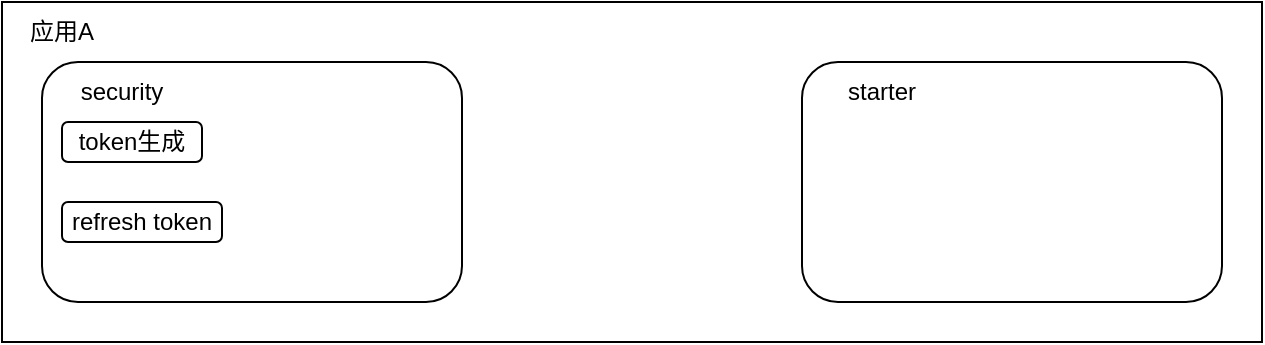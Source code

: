 <mxfile version="21.3.8" type="github">
  <diagram name="第 1 页" id="l3jWCNHsq5altFiL_5D-">
    <mxGraphModel dx="1434" dy="796" grid="1" gridSize="10" guides="1" tooltips="1" connect="1" arrows="1" fold="1" page="1" pageScale="1" pageWidth="827" pageHeight="1169" math="0" shadow="0">
      <root>
        <mxCell id="0" />
        <mxCell id="1" parent="0" />
        <mxCell id="vkQOH0nPv6Tu7YWWwA5k-2" value="" style="rounded=0;whiteSpace=wrap;html=1;" vertex="1" parent="1">
          <mxGeometry x="110" y="80" width="630" height="170" as="geometry" />
        </mxCell>
        <mxCell id="vkQOH0nPv6Tu7YWWwA5k-3" value="应用A" style="text;html=1;strokeColor=none;fillColor=none;align=center;verticalAlign=middle;whiteSpace=wrap;rounded=0;" vertex="1" parent="1">
          <mxGeometry x="110" y="80" width="60" height="30" as="geometry" />
        </mxCell>
        <mxCell id="vkQOH0nPv6Tu7YWWwA5k-4" value="" style="rounded=1;whiteSpace=wrap;html=1;" vertex="1" parent="1">
          <mxGeometry x="130" y="110" width="210" height="120" as="geometry" />
        </mxCell>
        <mxCell id="vkQOH0nPv6Tu7YWWwA5k-5" value="security" style="text;html=1;strokeColor=none;fillColor=none;align=center;verticalAlign=middle;whiteSpace=wrap;rounded=0;" vertex="1" parent="1">
          <mxGeometry x="140" y="110" width="60" height="30" as="geometry" />
        </mxCell>
        <mxCell id="vkQOH0nPv6Tu7YWWwA5k-6" value="token生成" style="rounded=1;whiteSpace=wrap;html=1;" vertex="1" parent="1">
          <mxGeometry x="140" y="140" width="70" height="20" as="geometry" />
        </mxCell>
        <mxCell id="vkQOH0nPv6Tu7YWWwA5k-7" value="refresh token" style="rounded=1;whiteSpace=wrap;html=1;" vertex="1" parent="1">
          <mxGeometry x="140" y="180" width="80" height="20" as="geometry" />
        </mxCell>
        <mxCell id="vkQOH0nPv6Tu7YWWwA5k-8" value="" style="rounded=1;whiteSpace=wrap;html=1;" vertex="1" parent="1">
          <mxGeometry x="510" y="110" width="210" height="120" as="geometry" />
        </mxCell>
        <mxCell id="vkQOH0nPv6Tu7YWWwA5k-9" value="starter" style="text;html=1;strokeColor=none;fillColor=none;align=center;verticalAlign=middle;whiteSpace=wrap;rounded=0;" vertex="1" parent="1">
          <mxGeometry x="520" y="110" width="60" height="30" as="geometry" />
        </mxCell>
      </root>
    </mxGraphModel>
  </diagram>
</mxfile>
